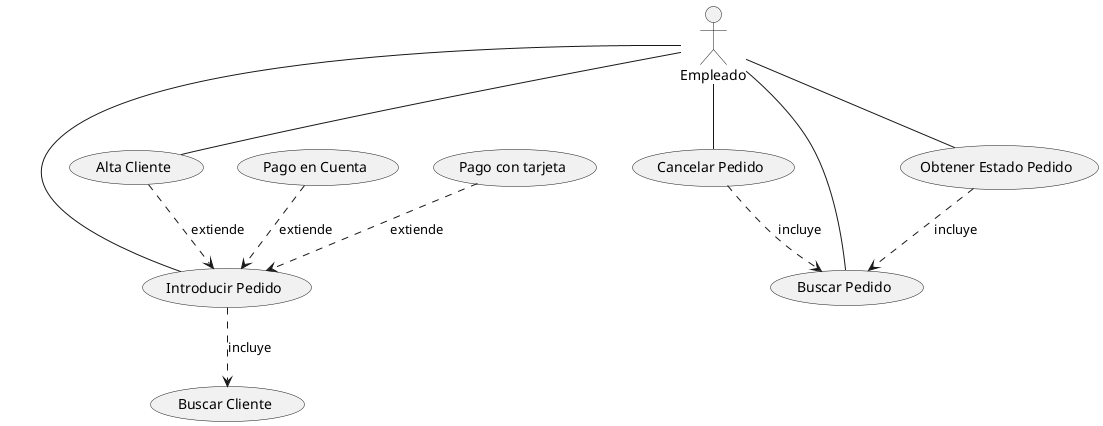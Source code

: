 @startuml

:Empleado:

(Alta Cliente)
(Introducir Pedido)
(Obtener Estado Pedido)
(Cancelar Pedido)
(Buscar Cliente)
(Pago en Cuenta)
(Buscar Pedido)
(Pago con tarjeta)

:Empleado: -- (Alta Cliente)
:Empleado: -- (Introducir Pedido)
:Empleado: -- (Obtener Estado Pedido)
:Empleado: -- (Buscar Pedido)
:Empleado: -- (Cancelar Pedido)

(Alta Cliente) ..> (Introducir Pedido) : extiende
(Introducir Pedido) ..> (Buscar Cliente) : incluye

(Obtener Estado Pedido) ..> (Buscar Pedido) :incluye
(Cancelar Pedido) ..> (Buscar Pedido) :incluye

(Pago en Cuenta) ..> (Introducir Pedido) : extiende
(Pago con tarjeta) ..> (Introducir Pedido) : extiende

@enduml